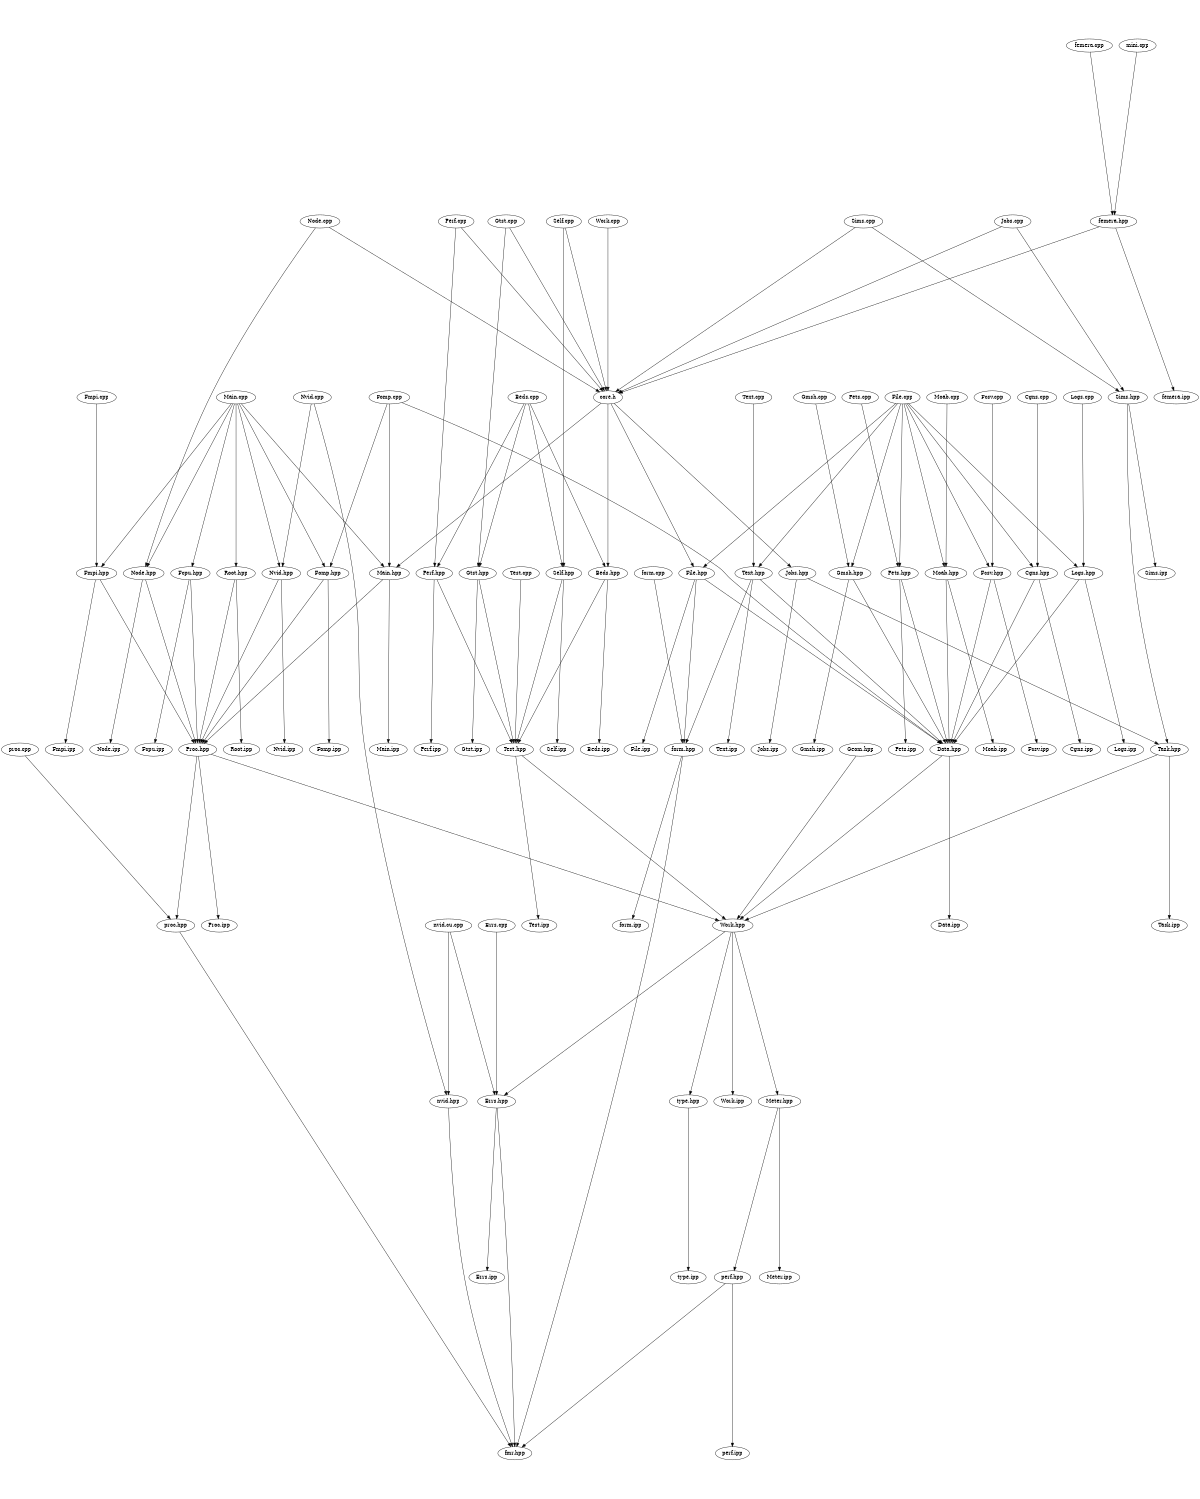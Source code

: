 digraph "source tree" {
    overlap=scale;
    size="8,10";
    ratio="fill";
    fontsize="16";
    fontname="Helvetica";
	clusterrank="local";
	"Gtst.cpp" -> "core.h"
	"Meter.hpp" -> "perf.hpp"
	"Main.cpp" -> "Fomp.hpp"
	"Gmsh.hpp" -> "Gmsh.ipp"
	"Errs.cpp" -> "Errs.hpp"
	"Work.hpp" -> "Errs.hpp"
	"Proc.hpp" -> "proc.hpp"
	"Fmpi.hpp" -> "Fmpi.ipp"
	"Sims.hpp" -> "Sims.ipp"
	"nvid.cu.cpp" -> "nvid.hpp"
	"Nvid.hpp" -> "Proc.hpp"
	"Root.hpp" -> "Proc.hpp"
	"Main.cpp" -> "Node.hpp"
	"File.cpp" -> "Pets.hpp"
	"Perf.hpp" -> "Test.hpp"
	"Beds.cpp" -> "Gtst.hpp"
	"Node.cpp" -> "Node.hpp"
	"core.h" -> "Main.hpp"
	"nvid.hpp" -> "fmr.hpp"
	"perf.hpp" -> "fmr.hpp"
	"Data.hpp" -> "Data.ipp"
	"Text.cpp" -> "Text.hpp"
	"Beds.cpp" -> "Self.hpp"
	"Fmpi.hpp" -> "Proc.hpp"
	"Test.hpp" -> "Work.hpp"
	"Node.hpp" -> "Node.ipp"
	"form.hpp" -> "form.ipp"
	"Gtst.cpp" -> "Gtst.hpp"
	"Gmsh.cpp" -> "Gmsh.hpp"
	"femera.hpp" -> "femera.ipp"
	"Fomp.hpp" -> "Proc.hpp"
	"Sims.cpp" -> "Sims.hpp"
	"Self.cpp" -> "core.h"
	"File.cpp" -> "Text.hpp"
	"File.cpp" -> "Moab.hpp"
	"Fcsv.hpp" -> "Fcsv.ipp"
	"Gtst.hpp" -> "Gtst.ipp"
	"File.cpp" -> "Cgns.hpp"
	"type.hpp" -> "type.ipp"
	"File.cpp" -> "File.hpp"
	"Text.hpp" -> "form.hpp"
	"Fcpu.hpp" -> "Fcpu.ipp"
	"core.h" -> "Beds.hpp"
	"Errs.hpp" -> "fmr.hpp"
	"Task.hpp" -> "Work.hpp"
	"Root.hpp" -> "Root.ipp"
	"Errs.hpp" -> "Errs.ipp"
	"Jobs.cpp" -> "Sims.hpp"
	"Main.hpp" -> "Main.ipp"
	"Fcsv.hpp" -> "Data.hpp"
	"Gmsh.hpp" -> "Data.hpp"
	"Beds.cpp" -> "Beds.hpp"
	"Node.hpp" -> "Proc.hpp"
	"Geom.hpp" -> "Work.hpp"
	"File.hpp" -> "Data.hpp"
	"Fcsv.cpp" -> "Fcsv.hpp"
	"Fomp.cpp" -> "Main.hpp"
	"Beds.hpp" -> "Test.hpp"
	"form.hpp" -> "fmr.hpp"
	"Gtst.hpp" -> "Test.hpp"
	"Data.hpp" -> "Work.hpp"
	"Nvid.cpp" -> "Nvid.hpp"
	"Work.hpp" -> "Meter.hpp"
	"Jobs.cpp" -> "core.h"
	"Moab.hpp" -> "Moab.ipp"
	"Task.hpp" -> "Task.ipp"
	"Sims.cpp" -> "core.h"
	"Test.hpp" -> "Test.ipp"
	"Perf.cpp" -> "core.h"
	"femera.cpp" -> "femera.hpp"
	"Jobs.hpp" -> "Jobs.ipp"
	"Fomp.cpp" -> "Fomp.hpp"
	"Nvid.hpp" -> "Nvid.ipp"
	"Logs.cpp" -> "Logs.hpp"
	"Cgns.cpp" -> "Cgns.hpp"
	"proc.hpp" -> "fmr.hpp"
	"Main.cpp" -> "Main.hpp"
	"Proc.hpp" -> "Proc.ipp"
	"Perf.hpp" -> "Perf.ipp"
	"Main.cpp" -> "Fmpi.hpp"
	"Work.cpp" -> "core.h"
	"Main.cpp" -> "Fcpu.hpp"
	"Beds.cpp" -> "Perf.hpp"
	"File.cpp" -> "Gmsh.hpp"
	"Work.hpp" -> "Work.ipp"
	"Nvid.cpp" -> "nvid.hpp"
	"Pets.hpp" -> "Data.hpp"
	"Pets.cpp" -> "Pets.hpp"
	"Text.hpp" -> "Data.hpp"
	"Text.hpp" -> "Text.ipp"
	"Work.hpp" -> "type.hpp"
	"Fcpu.hpp" -> "Proc.hpp"
	"Moab.hpp" -> "Data.hpp"
	"File.hpp" -> "File.ipp"
	"Cgns.hpp" -> "Data.hpp"
	"Meter.hpp" -> "Meter.ipp"
	"Main.cpp" -> "Nvid.hpp"
	"core.h" -> "File.hpp"
	"Fomp.hpp" -> "Fomp.ipp"
	"Logs.hpp" -> "Data.hpp"
	"File.cpp" -> "Fcsv.hpp"
	"form.cpp" -> "form.hpp"
	"Perf.cpp" -> "Perf.hpp"
	"perf.hpp" -> "perf.ipp"
	"Self.hpp" -> "Test.hpp"
	"proc.cpp" -> "proc.hpp"
	"Self.hpp" -> "Self.ipp"
	"Fmpi.cpp" -> "Fmpi.hpp"
	"Node.cpp" -> "core.h"
	"File.cpp" -> "Logs.hpp"
	"core.h" -> "Jobs.hpp"
	"Pets.hpp" -> "Pets.ipp"
	"Test.cpp" -> "Test.hpp"
	"nvid.cu.cpp" -> "Errs.hpp"
	"Main.cpp" -> "Root.hpp"
	"Logs.hpp" -> "Logs.ipp"
	"Self.cpp" -> "Self.hpp"
	"mini.cpp" -> "femera.hpp"
	"Fomp.cpp" -> "Data.hpp"
	"Moab.cpp" -> "Moab.hpp"
	"Proc.hpp" -> "Work.hpp"
	"Sims.hpp" -> "Task.hpp"
	"File.hpp" -> "form.hpp"
	"Cgns.hpp" -> "Cgns.ipp"
	"Beds.hpp" -> "Beds.ipp"
	"femera.hpp" -> "core.h"
	"Main.hpp" -> "Proc.hpp"
	"Jobs.hpp" -> "Task.hpp"
}
